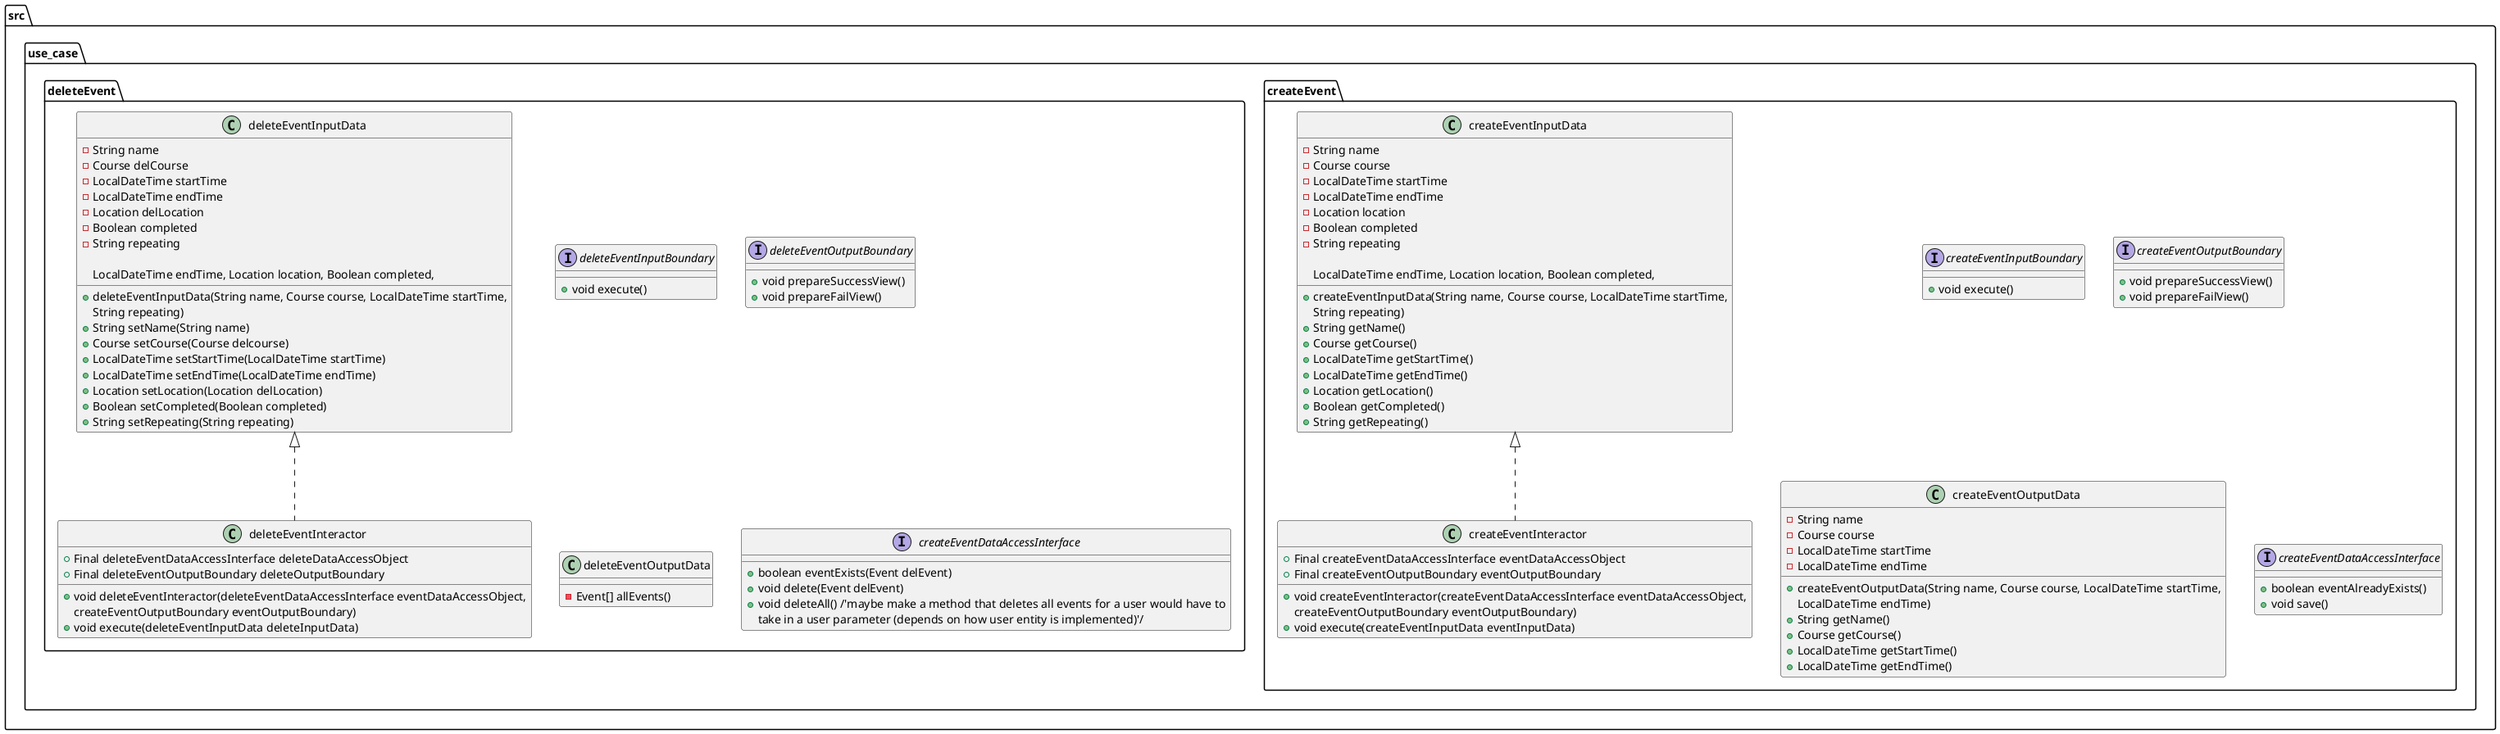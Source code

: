 @startuml

folder src{
    folder use_case{
        folder createEvent{
            interface createEventInputBoundary{
                +void execute()
            }
            class createEventInputData{
                - String name
                - Course course
                - LocalDateTime startTime
                - LocalDateTime endTime
                - Location location
                - Boolean completed
                - String repeating

                + createEventInputData(String name, Course course, LocalDateTime startTime,
                                        LocalDateTime endTime, Location location, Boolean completed,
                                        String repeating)
                + String getName()
                + Course getCourse()
                + LocalDateTime getStartTime()
                + LocalDateTime getEndTime()
                + Location getLocation()
                + Boolean getCompleted()
                + String getRepeating()
            }
            class createEventInteractor implements createEventInputData{
                + Final createEventDataAccessInterface eventDataAccessObject
                + Final createEventOutputBoundary eventOutputBoundary

                + void createEventInteractor(createEventDataAccessInterface eventDataAccessObject,
                                             createEventOutputBoundary eventOutputBoundary)
                + void execute(createEventInputData eventInputData)

            }
            interface createEventOutputBoundary{
                + void prepareSuccessView()
                + void prepareFailView() /' In case an event already exists, notify the user '/
            }
            class createEventOutputData{
                - String name
                - Course course
                - LocalDateTime startTime
                - LocalDateTime endTime

                + createEventOutputData(String name, Course course, LocalDateTime startTime,
                                        LocalDateTime endTime)
                + String getName()
                + Course getCourse()
                + LocalDateTime getStartTime()
                + LocalDateTime getEndTime()
            }
            interface createEventDataAccessInterface{
                + boolean eventAlreadyExists() /' Check if the event already exists '/
                + void save() /' Save an event to the calendar '/
            }
        }

        folder deleteEvent{
                    interface deleteEventInputBoundary{
                        +void execute()
                    }
                    class deleteEventInputData{
                        - String name
                        - Course delCourse
                        - LocalDateTime startTime
                        - LocalDateTime endTime
                        - Location delLocation
                        - Boolean completed
                        - String repeating

                        + deleteEventInputData(String name, Course course, LocalDateTime startTime,
                                                LocalDateTime endTime, Location location, Boolean completed,
                                                String repeating)
                        + String setName(String name)
                        + Course setCourse(Course delcourse)
                        + LocalDateTime setStartTime(LocalDateTime startTime)
                        + LocalDateTime setEndTime(LocalDateTime endTime)
                        + Location setLocation(Location delLocation)
                        + Boolean setCompleted(Boolean completed)
                        + String setRepeating(String repeating)
                    }
                    class deleteEventInteractor implements deleteEventInputData{
                        + Final deleteEventDataAccessInterface deleteDataAccessObject
                        + Final deleteEventOutputBoundary deleteOutputBoundary

                        + void deleteEventInteractor(deleteEventDataAccessInterface eventDataAccessObject,
                                                     createEventOutputBoundary eventOutputBoundary)
                        + void execute(deleteEventInputData deleteInputData)

                    }
                    interface deleteEventOutputBoundary{
                        + void prepareSuccessView()
                        + void prepareFailView() /' In case an event doesn't exist, notify the user '/
                    }
                    class deleteEventOutputData{
                        /'perhaps this could return all the events for the user - showing the one chosen has been deleted
                        relies on the implementation of the user entity'/
                        - Event[] allEvents()
                    }
                    interface createEventDataAccessInterface{
                        + boolean eventExists(Event delEvent) /' Check if the event already exists '/
                        + void delete(Event delEvent) /' deletes an event to the calendar '/
                        + void deleteAll() /'maybe make a method that deletes all events for a user would have to
                                            take in a user parameter (depends on how user entity is implemented)'/
                    }
    }
}
@enduml